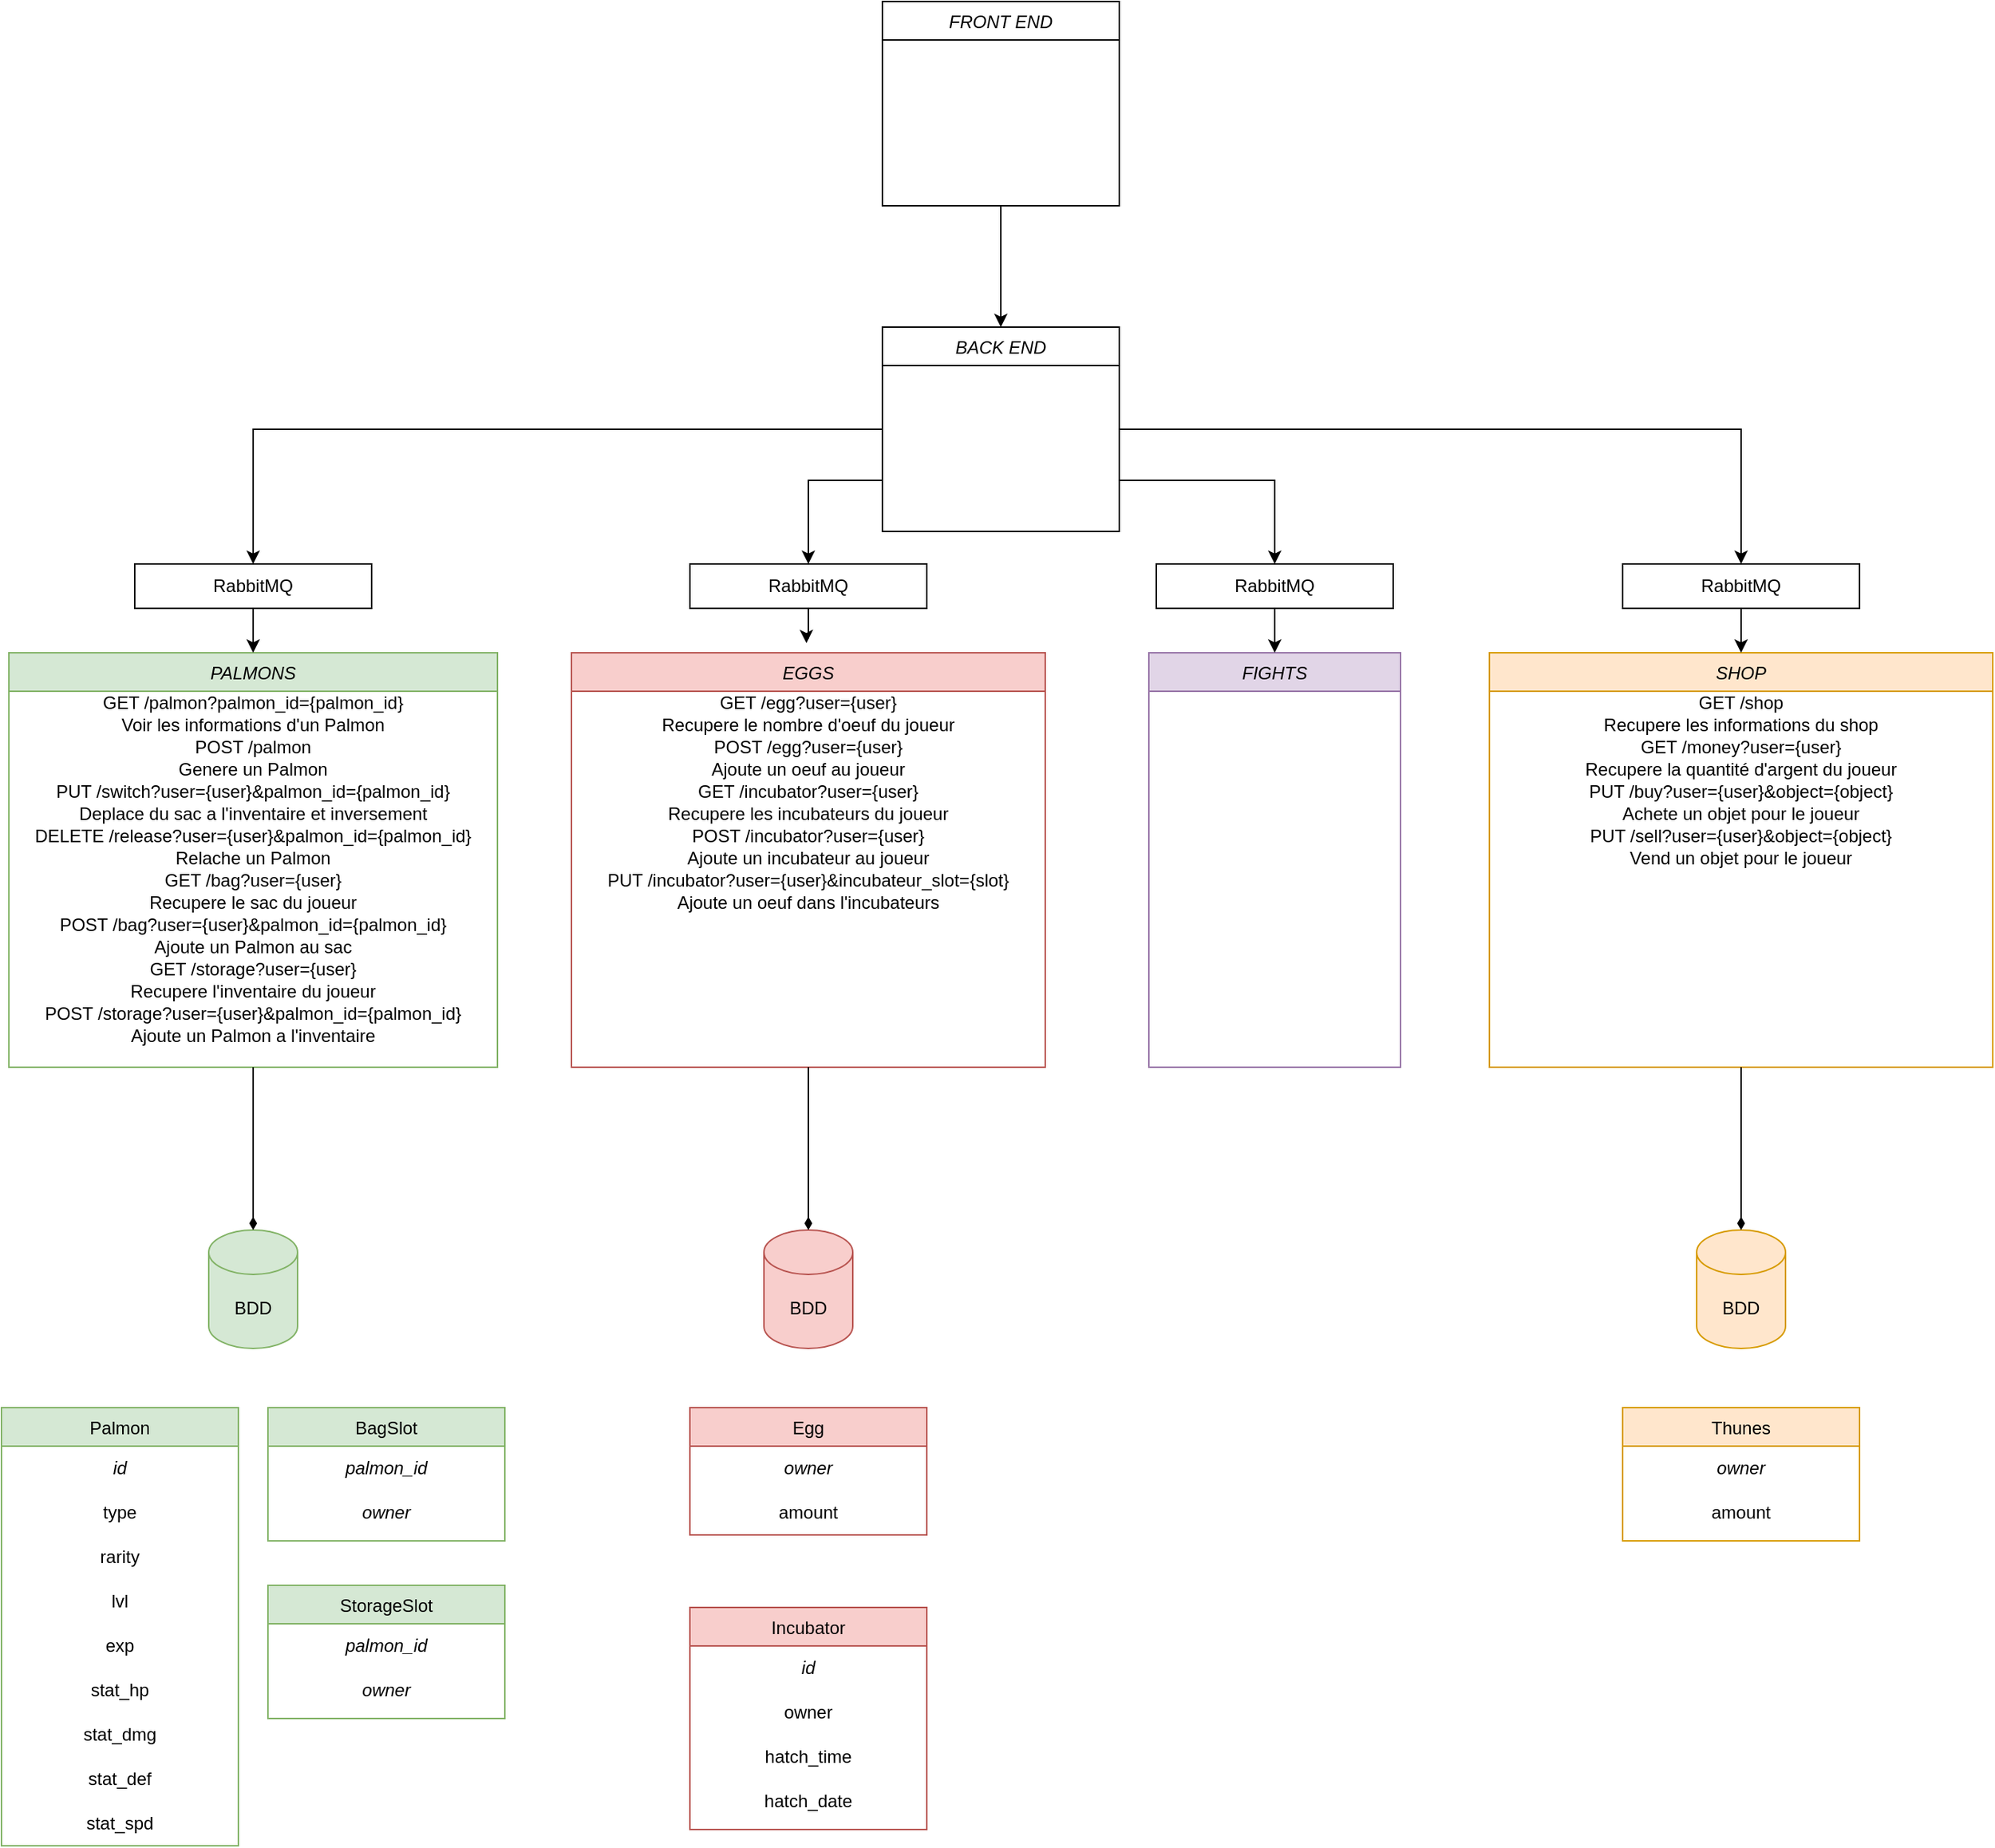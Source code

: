 <mxfile version="23.0.2" type="device">
  <diagram id="C5RBs43oDa-KdzZeNtuy" name="Page-1">
    <mxGraphModel dx="2084" dy="1947" grid="1" gridSize="10" guides="1" tooltips="1" connect="1" arrows="1" fold="1" page="1" pageScale="1" pageWidth="827" pageHeight="1169" math="0" shadow="0">
      <root>
        <mxCell id="WIyWlLk6GJQsqaUBKTNV-0" />
        <mxCell id="WIyWlLk6GJQsqaUBKTNV-1" parent="WIyWlLk6GJQsqaUBKTNV-0" />
        <mxCell id="oHTNqHTBNnhMrLnqDqJI-89" style="edgeStyle=orthogonalEdgeStyle;rounded=0;orthogonalLoop=1;jettySize=auto;html=1;entryX=0.5;entryY=0;entryDx=0;entryDy=0;" parent="WIyWlLk6GJQsqaUBKTNV-1" source="zkfFHV4jXpPFQw0GAbJ--0" target="oHTNqHTBNnhMrLnqDqJI-81" edge="1">
          <mxGeometry relative="1" as="geometry" />
        </mxCell>
        <mxCell id="oHTNqHTBNnhMrLnqDqJI-90" style="edgeStyle=orthogonalEdgeStyle;rounded=0;orthogonalLoop=1;jettySize=auto;html=1;exitX=0;exitY=0.75;exitDx=0;exitDy=0;entryX=0.5;entryY=0;entryDx=0;entryDy=0;" parent="WIyWlLk6GJQsqaUBKTNV-1" source="zkfFHV4jXpPFQw0GAbJ--0" target="oHTNqHTBNnhMrLnqDqJI-86" edge="1">
          <mxGeometry relative="1" as="geometry" />
        </mxCell>
        <mxCell id="oHTNqHTBNnhMrLnqDqJI-92" style="edgeStyle=orthogonalEdgeStyle;rounded=0;orthogonalLoop=1;jettySize=auto;html=1;exitX=1;exitY=0.75;exitDx=0;exitDy=0;entryX=0.5;entryY=0;entryDx=0;entryDy=0;" parent="WIyWlLk6GJQsqaUBKTNV-1" source="zkfFHV4jXpPFQw0GAbJ--0" target="oHTNqHTBNnhMrLnqDqJI-87" edge="1">
          <mxGeometry relative="1" as="geometry" />
        </mxCell>
        <mxCell id="oHTNqHTBNnhMrLnqDqJI-93" style="edgeStyle=orthogonalEdgeStyle;rounded=0;orthogonalLoop=1;jettySize=auto;html=1;entryX=0.5;entryY=0;entryDx=0;entryDy=0;" parent="WIyWlLk6GJQsqaUBKTNV-1" source="zkfFHV4jXpPFQw0GAbJ--0" target="oHTNqHTBNnhMrLnqDqJI-88" edge="1">
          <mxGeometry relative="1" as="geometry" />
        </mxCell>
        <mxCell id="zkfFHV4jXpPFQw0GAbJ--0" value="BACK END" style="swimlane;fontStyle=2;align=center;verticalAlign=top;childLayout=stackLayout;horizontal=1;startSize=26;horizontalStack=0;resizeParent=1;resizeLast=0;collapsible=1;marginBottom=0;rounded=0;shadow=0;strokeWidth=1;" parent="WIyWlLk6GJQsqaUBKTNV-1" vertex="1">
          <mxGeometry x="310" y="-80" width="160" height="138" as="geometry">
            <mxRectangle x="230" y="140" width="160" height="26" as="alternateBounds" />
          </mxGeometry>
        </mxCell>
        <mxCell id="28Z5jj1ZRXSvxkO3_PFX-0" value="EGGS" style="swimlane;fontStyle=2;align=center;verticalAlign=top;childLayout=stackLayout;horizontal=1;startSize=26;horizontalStack=0;resizeParent=1;resizeLast=0;collapsible=1;marginBottom=0;rounded=0;shadow=0;strokeWidth=1;fillColor=#f8cecc;strokeColor=#b85450;" parent="WIyWlLk6GJQsqaUBKTNV-1" vertex="1">
          <mxGeometry x="100" y="140" width="320" height="280" as="geometry">
            <mxRectangle x="230" y="140" width="160" height="26" as="alternateBounds" />
          </mxGeometry>
        </mxCell>
        <mxCell id="28Z5jj1ZRXSvxkO3_PFX-37" value="GET /egg?user={user}&lt;br&gt;Recupere le nombre d&#39;oeuf du joueur" style="text;html=1;strokeColor=none;fillColor=none;align=center;verticalAlign=middle;whiteSpace=wrap;rounded=0;" parent="28Z5jj1ZRXSvxkO3_PFX-0" vertex="1">
          <mxGeometry y="26" width="320" height="30" as="geometry" />
        </mxCell>
        <mxCell id="28Z5jj1ZRXSvxkO3_PFX-40" value="&lt;div&gt;POST /egg?user={user}&lt;/div&gt;&lt;div&gt;Ajoute un oeuf au joueur&lt;br&gt;&lt;/div&gt;" style="text;html=1;strokeColor=none;fillColor=none;align=center;verticalAlign=middle;whiteSpace=wrap;rounded=0;" parent="28Z5jj1ZRXSvxkO3_PFX-0" vertex="1">
          <mxGeometry y="56" width="320" height="30" as="geometry" />
        </mxCell>
        <mxCell id="oHTNqHTBNnhMrLnqDqJI-76" value="&lt;div&gt;GET /incubator?user={user}&lt;/div&gt;&lt;div&gt;Recupere les incubateurs du joueur&lt;br&gt;&lt;/div&gt;" style="text;html=1;strokeColor=none;fillColor=none;align=center;verticalAlign=middle;whiteSpace=wrap;rounded=0;" parent="28Z5jj1ZRXSvxkO3_PFX-0" vertex="1">
          <mxGeometry y="86" width="320" height="30" as="geometry" />
        </mxCell>
        <mxCell id="28Z5jj1ZRXSvxkO3_PFX-41" value="&lt;div&gt;POST /incubator?user={user}&lt;/div&gt;&lt;div&gt;Ajoute un incubateur au joueur&lt;br&gt;&lt;/div&gt;" style="text;html=1;strokeColor=none;fillColor=none;align=center;verticalAlign=middle;whiteSpace=wrap;rounded=0;" parent="28Z5jj1ZRXSvxkO3_PFX-0" vertex="1">
          <mxGeometry y="116" width="320" height="30" as="geometry" />
        </mxCell>
        <mxCell id="0Cqf7mf9nYQ4LBgZ5Nsl-14" value="&lt;div&gt;PUT /incubator?user={user}&amp;amp;incubateur_slot={slot}&lt;/div&gt;&lt;div&gt;Ajoute un oeuf dans l&#39;incubateurs&lt;br&gt;&lt;/div&gt;" style="text;html=1;strokeColor=none;fillColor=none;align=center;verticalAlign=middle;whiteSpace=wrap;rounded=0;" vertex="1" parent="28Z5jj1ZRXSvxkO3_PFX-0">
          <mxGeometry y="146" width="320" height="30" as="geometry" />
        </mxCell>
        <mxCell id="28Z5jj1ZRXSvxkO3_PFX-2" value="FIGHTS" style="swimlane;fontStyle=2;align=center;verticalAlign=top;childLayout=stackLayout;horizontal=1;startSize=26;horizontalStack=0;resizeParent=1;resizeLast=0;collapsible=1;marginBottom=0;rounded=0;shadow=0;strokeWidth=1;fillColor=#e1d5e7;strokeColor=#9673a6;" parent="WIyWlLk6GJQsqaUBKTNV-1" vertex="1">
          <mxGeometry x="490" y="140" width="170" height="280" as="geometry">
            <mxRectangle x="230" y="140" width="160" height="26" as="alternateBounds" />
          </mxGeometry>
        </mxCell>
        <mxCell id="28Z5jj1ZRXSvxkO3_PFX-4" value="SHOP" style="swimlane;fontStyle=2;align=center;verticalAlign=top;childLayout=stackLayout;horizontal=1;startSize=26;horizontalStack=0;resizeParent=1;resizeLast=0;collapsible=1;marginBottom=0;rounded=0;shadow=0;strokeWidth=1;fillColor=#ffe6cc;strokeColor=#d79b00;" parent="WIyWlLk6GJQsqaUBKTNV-1" vertex="1">
          <mxGeometry x="720" y="140" width="340" height="280" as="geometry">
            <mxRectangle x="230" y="140" width="160" height="26" as="alternateBounds" />
          </mxGeometry>
        </mxCell>
        <mxCell id="28Z5jj1ZRXSvxkO3_PFX-42" value="&lt;div&gt;GET /shop&lt;/div&gt;&lt;div&gt;Recupere les informations du shop&lt;br&gt;&lt;/div&gt;" style="text;html=1;strokeColor=none;fillColor=none;align=center;verticalAlign=middle;whiteSpace=wrap;rounded=0;" parent="28Z5jj1ZRXSvxkO3_PFX-4" vertex="1">
          <mxGeometry y="26" width="340" height="30" as="geometry" />
        </mxCell>
        <mxCell id="0Cqf7mf9nYQ4LBgZ5Nsl-9" value="&lt;div&gt;GET /money?user={user}&lt;br&gt;&lt;/div&gt;&lt;div&gt;Recupere la quantité d&#39;argent du joueur&lt;br&gt;&lt;/div&gt;" style="text;html=1;strokeColor=none;fillColor=none;align=center;verticalAlign=middle;whiteSpace=wrap;rounded=0;" vertex="1" parent="28Z5jj1ZRXSvxkO3_PFX-4">
          <mxGeometry y="56" width="340" height="30" as="geometry" />
        </mxCell>
        <mxCell id="0Cqf7mf9nYQ4LBgZ5Nsl-10" value="&lt;div&gt;PUT /buy?user={user}&amp;amp;object={object}&lt;/div&gt;&lt;div&gt;Achete un objet pour le joueur&lt;br&gt;&lt;/div&gt;" style="text;html=1;strokeColor=none;fillColor=none;align=center;verticalAlign=middle;whiteSpace=wrap;rounded=0;" vertex="1" parent="28Z5jj1ZRXSvxkO3_PFX-4">
          <mxGeometry y="86" width="340" height="30" as="geometry" />
        </mxCell>
        <mxCell id="0Cqf7mf9nYQ4LBgZ5Nsl-12" value="&lt;div&gt;PUT /sell?user={user}&amp;amp;object={object}&lt;/div&gt;&lt;div&gt;Vend un objet pour le joueur&lt;br&gt;&lt;/div&gt;" style="text;html=1;strokeColor=none;fillColor=none;align=center;verticalAlign=middle;whiteSpace=wrap;rounded=0;" vertex="1" parent="28Z5jj1ZRXSvxkO3_PFX-4">
          <mxGeometry y="116" width="340" height="30" as="geometry" />
        </mxCell>
        <mxCell id="28Z5jj1ZRXSvxkO3_PFX-6" value="PALMONS" style="swimlane;fontStyle=2;align=center;verticalAlign=top;childLayout=stackLayout;horizontal=1;startSize=26;horizontalStack=0;resizeParent=1;resizeLast=0;collapsible=1;marginBottom=0;rounded=0;shadow=0;strokeWidth=1;fillColor=#d5e8d4;strokeColor=#82b366;" parent="WIyWlLk6GJQsqaUBKTNV-1" vertex="1">
          <mxGeometry x="-280" y="140" width="330" height="280" as="geometry">
            <mxRectangle x="230" y="140" width="160" height="26" as="alternateBounds" />
          </mxGeometry>
        </mxCell>
        <mxCell id="28Z5jj1ZRXSvxkO3_PFX-29" value="&lt;div&gt;GET /palmon?palmon_id={palmon_id}&lt;/div&gt;&lt;div&gt;Voir les informations d&#39;un Palmon&lt;br&gt;&lt;/div&gt;" style="text;html=1;strokeColor=none;fillColor=none;align=center;verticalAlign=middle;whiteSpace=wrap;rounded=0;" parent="28Z5jj1ZRXSvxkO3_PFX-6" vertex="1">
          <mxGeometry y="26" width="330" height="30" as="geometry" />
        </mxCell>
        <mxCell id="0Cqf7mf9nYQ4LBgZ5Nsl-0" value="&lt;div&gt;POST /palmon&lt;/div&gt;&lt;div&gt;Genere un Palmon &lt;br&gt;&lt;/div&gt;" style="text;html=1;strokeColor=none;fillColor=none;align=center;verticalAlign=middle;whiteSpace=wrap;rounded=0;" vertex="1" parent="28Z5jj1ZRXSvxkO3_PFX-6">
          <mxGeometry y="56" width="330" height="30" as="geometry" />
        </mxCell>
        <mxCell id="0Cqf7mf9nYQ4LBgZ5Nsl-1" value="&lt;div&gt;PUT /switch?user={user}&amp;amp;palmon_id={palmon_id}&lt;/div&gt;&lt;div&gt;Deplace du sac a l&#39;inventaire et inversement&lt;br&gt;&lt;/div&gt;" style="text;html=1;strokeColor=none;fillColor=none;align=center;verticalAlign=middle;whiteSpace=wrap;rounded=0;" vertex="1" parent="28Z5jj1ZRXSvxkO3_PFX-6">
          <mxGeometry y="86" width="330" height="30" as="geometry" />
        </mxCell>
        <mxCell id="0Cqf7mf9nYQ4LBgZ5Nsl-2" value="&lt;div&gt;DELETE /release?user={user}&amp;amp;palmon_id={palmon_id}&lt;/div&gt;&lt;div&gt;Relache un Palmon&lt;br&gt;&lt;/div&gt;" style="text;html=1;strokeColor=none;fillColor=none;align=center;verticalAlign=middle;whiteSpace=wrap;rounded=0;" vertex="1" parent="28Z5jj1ZRXSvxkO3_PFX-6">
          <mxGeometry y="116" width="330" height="30" as="geometry" />
        </mxCell>
        <mxCell id="0Cqf7mf9nYQ4LBgZ5Nsl-3" value="&lt;div&gt;GET /bag?user={user}&lt;/div&gt;&lt;div&gt;Recupere le sac du joueur&lt;br&gt;&lt;/div&gt;" style="text;html=1;strokeColor=none;fillColor=none;align=center;verticalAlign=middle;whiteSpace=wrap;rounded=0;" vertex="1" parent="28Z5jj1ZRXSvxkO3_PFX-6">
          <mxGeometry y="146" width="330" height="30" as="geometry" />
        </mxCell>
        <mxCell id="0Cqf7mf9nYQ4LBgZ5Nsl-5" value="&lt;div&gt;POST /bag?user={user}&amp;amp;palmon_id={palmon_id}&lt;/div&gt;&lt;div&gt;Ajoute un Palmon au sac&lt;br&gt;&lt;/div&gt;" style="text;html=1;strokeColor=none;fillColor=none;align=center;verticalAlign=middle;whiteSpace=wrap;rounded=0;" vertex="1" parent="28Z5jj1ZRXSvxkO3_PFX-6">
          <mxGeometry y="176" width="330" height="30" as="geometry" />
        </mxCell>
        <mxCell id="0Cqf7mf9nYQ4LBgZ5Nsl-6" value="&lt;div&gt;GET /storage?user={user}&lt;/div&gt;&lt;div&gt;Recupere l&#39;inventaire du joueur&lt;br&gt;&lt;/div&gt;" style="text;html=1;strokeColor=none;fillColor=none;align=center;verticalAlign=middle;whiteSpace=wrap;rounded=0;" vertex="1" parent="28Z5jj1ZRXSvxkO3_PFX-6">
          <mxGeometry y="206" width="330" height="30" as="geometry" />
        </mxCell>
        <mxCell id="0Cqf7mf9nYQ4LBgZ5Nsl-4" value="&lt;div&gt;POST /storage?user={user}&amp;amp;palmon_id={palmon_id}&lt;/div&gt;&lt;div&gt;Ajoute un Palmon a l&#39;inventaire&lt;br&gt;&lt;/div&gt;" style="text;html=1;strokeColor=none;fillColor=none;align=center;verticalAlign=middle;whiteSpace=wrap;rounded=0;" vertex="1" parent="28Z5jj1ZRXSvxkO3_PFX-6">
          <mxGeometry y="236" width="330" height="30" as="geometry" />
        </mxCell>
        <mxCell id="0Cqf7mf9nYQ4LBgZ5Nsl-13" style="edgeStyle=orthogonalEdgeStyle;rounded=0;orthogonalLoop=1;jettySize=auto;html=1;exitX=0.5;exitY=1;exitDx=0;exitDy=0;" edge="1" parent="WIyWlLk6GJQsqaUBKTNV-1" source="28Z5jj1ZRXSvxkO3_PFX-12" target="zkfFHV4jXpPFQw0GAbJ--0">
          <mxGeometry relative="1" as="geometry" />
        </mxCell>
        <mxCell id="28Z5jj1ZRXSvxkO3_PFX-12" value="FRONT END" style="swimlane;fontStyle=2;align=center;verticalAlign=top;childLayout=stackLayout;horizontal=1;startSize=26;horizontalStack=0;resizeParent=1;resizeLast=0;collapsible=1;marginBottom=0;rounded=0;shadow=0;strokeWidth=1;" parent="WIyWlLk6GJQsqaUBKTNV-1" vertex="1">
          <mxGeometry x="310" y="-300" width="160" height="138" as="geometry">
            <mxRectangle x="230" y="140" width="160" height="26" as="alternateBounds" />
          </mxGeometry>
        </mxCell>
        <mxCell id="28Z5jj1ZRXSvxkO3_PFX-15" value="BDD" style="shape=cylinder3;whiteSpace=wrap;html=1;boundedLbl=1;backgroundOutline=1;size=15;fillColor=#d5e8d4;strokeColor=#82b366;" parent="WIyWlLk6GJQsqaUBKTNV-1" vertex="1">
          <mxGeometry x="-145" y="530" width="60" height="80" as="geometry" />
        </mxCell>
        <mxCell id="28Z5jj1ZRXSvxkO3_PFX-16" value="BDD" style="shape=cylinder3;whiteSpace=wrap;html=1;boundedLbl=1;backgroundOutline=1;size=15;fillColor=#f8cecc;strokeColor=#b85450;" parent="WIyWlLk6GJQsqaUBKTNV-1" vertex="1">
          <mxGeometry x="230" y="530" width="60" height="80" as="geometry" />
        </mxCell>
        <mxCell id="28Z5jj1ZRXSvxkO3_PFX-17" value="BDD" style="shape=cylinder3;whiteSpace=wrap;html=1;boundedLbl=1;backgroundOutline=1;size=15;fillColor=#ffe6cc;strokeColor=#d79b00;" parent="WIyWlLk6GJQsqaUBKTNV-1" vertex="1">
          <mxGeometry x="860" y="530" width="60" height="80" as="geometry" />
        </mxCell>
        <mxCell id="28Z5jj1ZRXSvxkO3_PFX-18" style="edgeStyle=orthogonalEdgeStyle;rounded=0;orthogonalLoop=1;jettySize=auto;html=1;exitX=0.5;exitY=1;exitDx=0;exitDy=0;entryX=0.5;entryY=0;entryDx=0;entryDy=0;entryPerimeter=0;endArrow=diamondThin;endFill=1;" parent="WIyWlLk6GJQsqaUBKTNV-1" source="28Z5jj1ZRXSvxkO3_PFX-4" target="28Z5jj1ZRXSvxkO3_PFX-17" edge="1">
          <mxGeometry relative="1" as="geometry" />
        </mxCell>
        <mxCell id="28Z5jj1ZRXSvxkO3_PFX-19" style="edgeStyle=orthogonalEdgeStyle;rounded=0;orthogonalLoop=1;jettySize=auto;html=1;exitX=0.5;exitY=1;exitDx=0;exitDy=0;entryX=0.5;entryY=0;entryDx=0;entryDy=0;entryPerimeter=0;endArrow=diamondThin;endFill=1;" parent="WIyWlLk6GJQsqaUBKTNV-1" source="28Z5jj1ZRXSvxkO3_PFX-0" target="28Z5jj1ZRXSvxkO3_PFX-16" edge="1">
          <mxGeometry relative="1" as="geometry" />
        </mxCell>
        <mxCell id="28Z5jj1ZRXSvxkO3_PFX-20" style="edgeStyle=orthogonalEdgeStyle;rounded=0;orthogonalLoop=1;jettySize=auto;html=1;exitX=0.5;exitY=1;exitDx=0;exitDy=0;entryX=0.5;entryY=0;entryDx=0;entryDy=0;entryPerimeter=0;endArrow=diamondThin;endFill=1;" parent="WIyWlLk6GJQsqaUBKTNV-1" source="28Z5jj1ZRXSvxkO3_PFX-6" target="28Z5jj1ZRXSvxkO3_PFX-15" edge="1">
          <mxGeometry relative="1" as="geometry" />
        </mxCell>
        <mxCell id="oHTNqHTBNnhMrLnqDqJI-14" value="Palmon" style="swimlane;fontStyle=0;align=center;verticalAlign=top;childLayout=stackLayout;horizontal=1;startSize=26;horizontalStack=0;resizeParent=1;resizeLast=0;collapsible=1;marginBottom=0;rounded=0;shadow=0;strokeWidth=1;fillColor=#d5e8d4;strokeColor=#82b366;" parent="WIyWlLk6GJQsqaUBKTNV-1" vertex="1">
          <mxGeometry x="-285" y="650" width="160" height="296" as="geometry">
            <mxRectangle x="230" y="140" width="160" height="26" as="alternateBounds" />
          </mxGeometry>
        </mxCell>
        <mxCell id="oHTNqHTBNnhMrLnqDqJI-15" value="&lt;div style=&quot;text-align: left;&quot;&gt;&lt;span style=&quot;background-color: initial;&quot;&gt;id&lt;/span&gt;&lt;/div&gt;&lt;div&gt;&lt;/div&gt;" style="text;html=1;strokeColor=none;fillColor=none;align=center;verticalAlign=middle;whiteSpace=wrap;rounded=0;fontStyle=2" parent="oHTNqHTBNnhMrLnqDqJI-14" vertex="1">
          <mxGeometry y="26" width="160" height="30" as="geometry" />
        </mxCell>
        <mxCell id="oHTNqHTBNnhMrLnqDqJI-16" value="type" style="text;html=1;strokeColor=none;fillColor=none;align=center;verticalAlign=middle;whiteSpace=wrap;rounded=0;" parent="oHTNqHTBNnhMrLnqDqJI-14" vertex="1">
          <mxGeometry y="56" width="160" height="30" as="geometry" />
        </mxCell>
        <mxCell id="oHTNqHTBNnhMrLnqDqJI-17" value="rarity" style="text;html=1;strokeColor=none;fillColor=none;align=center;verticalAlign=middle;whiteSpace=wrap;rounded=0;" parent="oHTNqHTBNnhMrLnqDqJI-14" vertex="1">
          <mxGeometry y="86" width="160" height="30" as="geometry" />
        </mxCell>
        <mxCell id="oHTNqHTBNnhMrLnqDqJI-18" value="lvl" style="text;html=1;strokeColor=none;fillColor=none;align=center;verticalAlign=middle;whiteSpace=wrap;rounded=0;" parent="oHTNqHTBNnhMrLnqDqJI-14" vertex="1">
          <mxGeometry y="116" width="160" height="30" as="geometry" />
        </mxCell>
        <mxCell id="oHTNqHTBNnhMrLnqDqJI-19" value="exp" style="text;html=1;strokeColor=none;fillColor=none;align=center;verticalAlign=middle;whiteSpace=wrap;rounded=0;" parent="oHTNqHTBNnhMrLnqDqJI-14" vertex="1">
          <mxGeometry y="146" width="160" height="30" as="geometry" />
        </mxCell>
        <mxCell id="oHTNqHTBNnhMrLnqDqJI-26" value="stat_hp" style="text;html=1;strokeColor=none;fillColor=none;align=center;verticalAlign=middle;whiteSpace=wrap;rounded=0;" parent="oHTNqHTBNnhMrLnqDqJI-14" vertex="1">
          <mxGeometry y="176" width="160" height="30" as="geometry" />
        </mxCell>
        <mxCell id="oHTNqHTBNnhMrLnqDqJI-27" value="stat_dmg" style="text;html=1;strokeColor=none;fillColor=none;align=center;verticalAlign=middle;whiteSpace=wrap;rounded=0;" parent="oHTNqHTBNnhMrLnqDqJI-14" vertex="1">
          <mxGeometry y="206" width="160" height="30" as="geometry" />
        </mxCell>
        <mxCell id="oHTNqHTBNnhMrLnqDqJI-29" value="stat_def" style="text;html=1;strokeColor=none;fillColor=none;align=center;verticalAlign=middle;whiteSpace=wrap;rounded=0;" parent="oHTNqHTBNnhMrLnqDqJI-14" vertex="1">
          <mxGeometry y="236" width="160" height="30" as="geometry" />
        </mxCell>
        <mxCell id="oHTNqHTBNnhMrLnqDqJI-28" value="stat_spd" style="text;html=1;strokeColor=none;fillColor=none;align=center;verticalAlign=middle;whiteSpace=wrap;rounded=0;" parent="oHTNqHTBNnhMrLnqDqJI-14" vertex="1">
          <mxGeometry y="266" width="160" height="30" as="geometry" />
        </mxCell>
        <mxCell id="oHTNqHTBNnhMrLnqDqJI-30" value="BagSlot" style="swimlane;fontStyle=0;align=center;verticalAlign=top;childLayout=stackLayout;horizontal=1;startSize=26;horizontalStack=0;resizeParent=1;resizeLast=0;collapsible=1;marginBottom=0;rounded=0;shadow=0;strokeWidth=1;fillColor=#d5e8d4;strokeColor=#82b366;" parent="WIyWlLk6GJQsqaUBKTNV-1" vertex="1">
          <mxGeometry x="-105" y="650" width="160" height="90" as="geometry">
            <mxRectangle x="230" y="140" width="160" height="26" as="alternateBounds" />
          </mxGeometry>
        </mxCell>
        <mxCell id="oHTNqHTBNnhMrLnqDqJI-32" value="palmon_id" style="text;html=1;strokeColor=none;fillColor=none;align=center;verticalAlign=middle;whiteSpace=wrap;rounded=0;fontStyle=2" parent="oHTNqHTBNnhMrLnqDqJI-30" vertex="1">
          <mxGeometry y="26" width="160" height="30" as="geometry" />
        </mxCell>
        <mxCell id="oHTNqHTBNnhMrLnqDqJI-31" value="&lt;div style=&quot;text-align: left;&quot;&gt;&lt;span style=&quot;background-color: initial;&quot;&gt;owner&lt;/span&gt;&lt;/div&gt;&lt;div&gt;&lt;/div&gt;" style="text;html=1;strokeColor=none;fillColor=none;align=center;verticalAlign=middle;whiteSpace=wrap;rounded=0;fontStyle=2" parent="oHTNqHTBNnhMrLnqDqJI-30" vertex="1">
          <mxGeometry y="56" width="160" height="30" as="geometry" />
        </mxCell>
        <mxCell id="oHTNqHTBNnhMrLnqDqJI-51" value="StorageSlot" style="swimlane;fontStyle=0;align=center;verticalAlign=top;childLayout=stackLayout;horizontal=1;startSize=26;horizontalStack=0;resizeParent=1;resizeLast=0;collapsible=1;marginBottom=0;rounded=0;shadow=0;strokeWidth=1;fillColor=#d5e8d4;strokeColor=#82b366;" parent="WIyWlLk6GJQsqaUBKTNV-1" vertex="1">
          <mxGeometry x="-105" y="770" width="160" height="90" as="geometry">
            <mxRectangle x="230" y="140" width="160" height="26" as="alternateBounds" />
          </mxGeometry>
        </mxCell>
        <mxCell id="oHTNqHTBNnhMrLnqDqJI-54" value="palmon_id" style="text;html=1;strokeColor=none;fillColor=none;align=center;verticalAlign=middle;whiteSpace=wrap;rounded=0;fontStyle=2" parent="oHTNqHTBNnhMrLnqDqJI-51" vertex="1">
          <mxGeometry y="26" width="160" height="30" as="geometry" />
        </mxCell>
        <mxCell id="oHTNqHTBNnhMrLnqDqJI-52" value="&lt;div style=&quot;text-align: left;&quot;&gt;&lt;span style=&quot;background-color: initial;&quot;&gt;owner&lt;/span&gt;&lt;/div&gt;&lt;div&gt;&lt;/div&gt;" style="text;html=1;strokeColor=none;fillColor=none;align=center;verticalAlign=middle;whiteSpace=wrap;rounded=0;fontStyle=2" parent="oHTNqHTBNnhMrLnqDqJI-51" vertex="1">
          <mxGeometry y="56" width="160" height="30" as="geometry" />
        </mxCell>
        <mxCell id="oHTNqHTBNnhMrLnqDqJI-55" value="Egg" style="swimlane;fontStyle=0;align=center;verticalAlign=top;childLayout=stackLayout;horizontal=1;startSize=26;horizontalStack=0;resizeParent=1;resizeLast=0;collapsible=1;marginBottom=0;rounded=0;shadow=0;strokeWidth=1;fillColor=#f8cecc;strokeColor=#b85450;" parent="WIyWlLk6GJQsqaUBKTNV-1" vertex="1">
          <mxGeometry x="180" y="650" width="160" height="86" as="geometry">
            <mxRectangle x="230" y="140" width="160" height="26" as="alternateBounds" />
          </mxGeometry>
        </mxCell>
        <mxCell id="oHTNqHTBNnhMrLnqDqJI-68" value="owner" style="text;html=1;strokeColor=none;fillColor=none;align=center;verticalAlign=middle;whiteSpace=wrap;rounded=0;fontStyle=2" parent="oHTNqHTBNnhMrLnqDqJI-55" vertex="1">
          <mxGeometry y="26" width="160" height="30" as="geometry" />
        </mxCell>
        <mxCell id="oHTNqHTBNnhMrLnqDqJI-56" value="&lt;div style=&quot;text-align: left;&quot;&gt;&lt;span style=&quot;background-color: initial;&quot;&gt;amount&lt;/span&gt;&lt;/div&gt;&lt;div&gt;&lt;/div&gt;" style="text;html=1;strokeColor=none;fillColor=none;align=center;verticalAlign=middle;whiteSpace=wrap;rounded=0;" parent="oHTNqHTBNnhMrLnqDqJI-55" vertex="1">
          <mxGeometry y="56" width="160" height="30" as="geometry" />
        </mxCell>
        <mxCell id="oHTNqHTBNnhMrLnqDqJI-65" value="Thunes" style="swimlane;fontStyle=0;align=center;verticalAlign=top;childLayout=stackLayout;horizontal=1;startSize=26;horizontalStack=0;resizeParent=1;resizeLast=0;collapsible=1;marginBottom=0;rounded=0;shadow=0;strokeWidth=1;fillColor=#ffe6cc;strokeColor=#d79b00;" parent="WIyWlLk6GJQsqaUBKTNV-1" vertex="1">
          <mxGeometry x="810" y="650" width="160" height="90" as="geometry">
            <mxRectangle x="230" y="140" width="160" height="26" as="alternateBounds" />
          </mxGeometry>
        </mxCell>
        <mxCell id="oHTNqHTBNnhMrLnqDqJI-66" value="&lt;div style=&quot;text-align: left;&quot;&gt;&lt;span style=&quot;background-color: initial;&quot;&gt;owner&lt;/span&gt;&lt;/div&gt;&lt;div&gt;&lt;/div&gt;" style="text;html=1;strokeColor=none;fillColor=none;align=center;verticalAlign=middle;whiteSpace=wrap;rounded=0;fontStyle=2" parent="oHTNqHTBNnhMrLnqDqJI-65" vertex="1">
          <mxGeometry y="26" width="160" height="30" as="geometry" />
        </mxCell>
        <mxCell id="oHTNqHTBNnhMrLnqDqJI-67" value="amount" style="text;html=1;strokeColor=none;fillColor=none;align=center;verticalAlign=middle;whiteSpace=wrap;rounded=0;" parent="oHTNqHTBNnhMrLnqDqJI-65" vertex="1">
          <mxGeometry y="56" width="160" height="30" as="geometry" />
        </mxCell>
        <mxCell id="oHTNqHTBNnhMrLnqDqJI-70" value="Incubator" style="swimlane;fontStyle=0;align=center;verticalAlign=top;childLayout=stackLayout;horizontal=1;startSize=26;horizontalStack=0;resizeParent=1;resizeLast=0;collapsible=1;marginBottom=0;rounded=0;shadow=0;strokeWidth=1;fillColor=#f8cecc;strokeColor=#b85450;" parent="WIyWlLk6GJQsqaUBKTNV-1" vertex="1">
          <mxGeometry x="180" y="785" width="160" height="150" as="geometry">
            <mxRectangle x="230" y="140" width="160" height="26" as="alternateBounds" />
          </mxGeometry>
        </mxCell>
        <mxCell id="oHTNqHTBNnhMrLnqDqJI-71" value="&lt;div style=&quot;text-align: left;&quot;&gt;&lt;span style=&quot;background-color: initial;&quot;&gt;id&lt;/span&gt;&lt;/div&gt;&lt;div&gt;&lt;/div&gt;" style="text;html=1;strokeColor=none;fillColor=none;align=center;verticalAlign=middle;whiteSpace=wrap;rounded=0;fontStyle=2" parent="oHTNqHTBNnhMrLnqDqJI-70" vertex="1">
          <mxGeometry y="26" width="160" height="30" as="geometry" />
        </mxCell>
        <mxCell id="oHTNqHTBNnhMrLnqDqJI-72" value="owner" style="text;html=1;strokeColor=none;fillColor=none;align=center;verticalAlign=middle;whiteSpace=wrap;rounded=0;" parent="oHTNqHTBNnhMrLnqDqJI-70" vertex="1">
          <mxGeometry y="56" width="160" height="30" as="geometry" />
        </mxCell>
        <mxCell id="oHTNqHTBNnhMrLnqDqJI-74" value="hatch_time" style="text;html=1;strokeColor=none;fillColor=none;align=center;verticalAlign=middle;whiteSpace=wrap;rounded=0;" parent="oHTNqHTBNnhMrLnqDqJI-70" vertex="1">
          <mxGeometry y="86" width="160" height="30" as="geometry" />
        </mxCell>
        <mxCell id="oHTNqHTBNnhMrLnqDqJI-96" value="hatch_date" style="text;html=1;strokeColor=none;fillColor=none;align=center;verticalAlign=middle;whiteSpace=wrap;rounded=0;" parent="oHTNqHTBNnhMrLnqDqJI-70" vertex="1">
          <mxGeometry y="116" width="160" height="30" as="geometry" />
        </mxCell>
        <mxCell id="oHTNqHTBNnhMrLnqDqJI-85" style="edgeStyle=orthogonalEdgeStyle;rounded=0;orthogonalLoop=1;jettySize=auto;html=1;" parent="WIyWlLk6GJQsqaUBKTNV-1" source="oHTNqHTBNnhMrLnqDqJI-81" target="28Z5jj1ZRXSvxkO3_PFX-6" edge="1">
          <mxGeometry relative="1" as="geometry" />
        </mxCell>
        <mxCell id="oHTNqHTBNnhMrLnqDqJI-81" value="RabbitMQ" style="text;html=1;strokeColor=default;fillColor=none;align=center;verticalAlign=middle;whiteSpace=wrap;rounded=0;" parent="WIyWlLk6GJQsqaUBKTNV-1" vertex="1">
          <mxGeometry x="-195" y="80" width="160" height="30" as="geometry" />
        </mxCell>
        <mxCell id="oHTNqHTBNnhMrLnqDqJI-86" value="RabbitMQ" style="text;html=1;strokeColor=default;fillColor=none;align=center;verticalAlign=middle;whiteSpace=wrap;rounded=0;" parent="WIyWlLk6GJQsqaUBKTNV-1" vertex="1">
          <mxGeometry x="180" y="80" width="160" height="30" as="geometry" />
        </mxCell>
        <mxCell id="0Cqf7mf9nYQ4LBgZ5Nsl-8" style="edgeStyle=orthogonalEdgeStyle;rounded=0;orthogonalLoop=1;jettySize=auto;html=1;exitX=0.5;exitY=1;exitDx=0;exitDy=0;" edge="1" parent="WIyWlLk6GJQsqaUBKTNV-1" source="oHTNqHTBNnhMrLnqDqJI-87" target="28Z5jj1ZRXSvxkO3_PFX-2">
          <mxGeometry relative="1" as="geometry" />
        </mxCell>
        <mxCell id="oHTNqHTBNnhMrLnqDqJI-87" value="RabbitMQ" style="text;html=1;strokeColor=default;fillColor=none;align=center;verticalAlign=middle;whiteSpace=wrap;rounded=0;" parent="WIyWlLk6GJQsqaUBKTNV-1" vertex="1">
          <mxGeometry x="495" y="80" width="160" height="30" as="geometry" />
        </mxCell>
        <mxCell id="oHTNqHTBNnhMrLnqDqJI-94" style="edgeStyle=orthogonalEdgeStyle;rounded=0;orthogonalLoop=1;jettySize=auto;html=1;" parent="WIyWlLk6GJQsqaUBKTNV-1" source="oHTNqHTBNnhMrLnqDqJI-88" target="28Z5jj1ZRXSvxkO3_PFX-4" edge="1">
          <mxGeometry relative="1" as="geometry" />
        </mxCell>
        <mxCell id="oHTNqHTBNnhMrLnqDqJI-88" value="RabbitMQ" style="text;html=1;strokeColor=default;fillColor=none;align=center;verticalAlign=middle;whiteSpace=wrap;rounded=0;" parent="WIyWlLk6GJQsqaUBKTNV-1" vertex="1">
          <mxGeometry x="810" y="80" width="160" height="30" as="geometry" />
        </mxCell>
        <mxCell id="oHTNqHTBNnhMrLnqDqJI-91" style="edgeStyle=orthogonalEdgeStyle;rounded=0;orthogonalLoop=1;jettySize=auto;html=1;entryX=0.496;entryY=-0.023;entryDx=0;entryDy=0;entryPerimeter=0;" parent="WIyWlLk6GJQsqaUBKTNV-1" source="oHTNqHTBNnhMrLnqDqJI-86" target="28Z5jj1ZRXSvxkO3_PFX-0" edge="1">
          <mxGeometry relative="1" as="geometry" />
        </mxCell>
      </root>
    </mxGraphModel>
  </diagram>
</mxfile>
